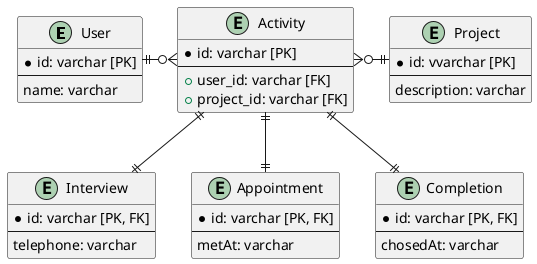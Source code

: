 @startuml answer

entity User {
    * id: varchar [PK]
    ---
    name: varchar
}

entity Project {
    * id: vvarchar [PK]
    ---
    description: varchar
}

entity Activity {
    * id: varchar [PK]
    ---
    + user_id: varchar [FK]
    + project_id: varchar [FK]
}

User ||--r--o{ Activity
Project ||--l--o{ Activity

entity Interview {
    * id: varchar [PK, FK]
    ---
    telephone: varchar
}

entity Appointment {
    * id: varchar [PK, FK]
    ---
    metAt: varchar
}

entity Completion {
    * id: varchar [PK, FK]
    ---
    chosedAt: varchar
}

Activity ||--|| Interview
Activity ||--|| Appointment
Activity ||--|| Completion

@enduml
